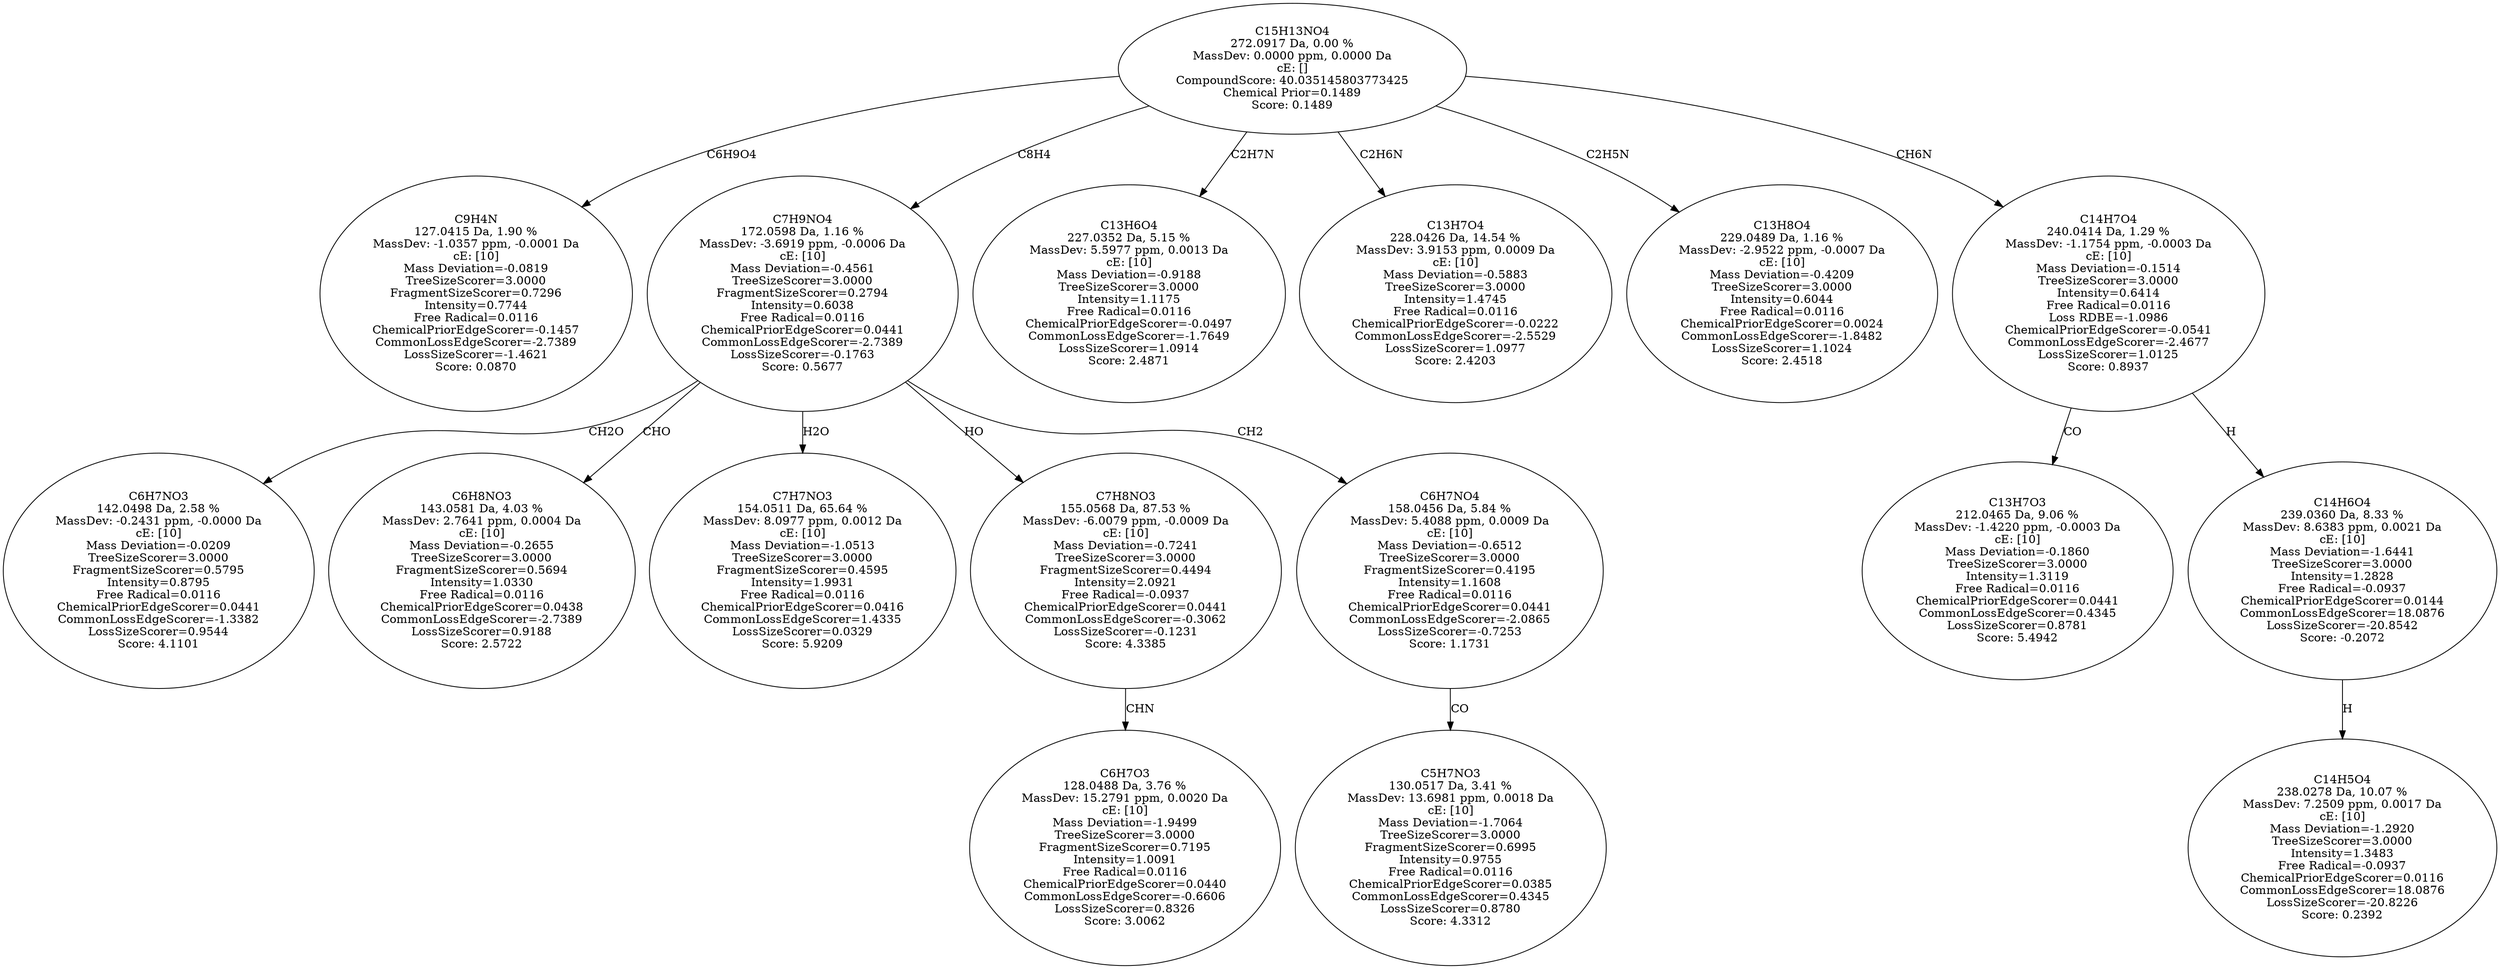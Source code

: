 strict digraph {
v1 [label="C9H4N\n127.0415 Da, 1.90 %\nMassDev: -1.0357 ppm, -0.0001 Da\ncE: [10]\nMass Deviation=-0.0819\nTreeSizeScorer=3.0000\nFragmentSizeScorer=0.7296\nIntensity=0.7744\nFree Radical=0.0116\nChemicalPriorEdgeScorer=-0.1457\nCommonLossEdgeScorer=-2.7389\nLossSizeScorer=-1.4621\nScore: 0.0870"];
v2 [label="C6H7NO3\n142.0498 Da, 2.58 %\nMassDev: -0.2431 ppm, -0.0000 Da\ncE: [10]\nMass Deviation=-0.0209\nTreeSizeScorer=3.0000\nFragmentSizeScorer=0.5795\nIntensity=0.8795\nFree Radical=0.0116\nChemicalPriorEdgeScorer=0.0441\nCommonLossEdgeScorer=-1.3382\nLossSizeScorer=0.9544\nScore: 4.1101"];
v3 [label="C6H8NO3\n143.0581 Da, 4.03 %\nMassDev: 2.7641 ppm, 0.0004 Da\ncE: [10]\nMass Deviation=-0.2655\nTreeSizeScorer=3.0000\nFragmentSizeScorer=0.5694\nIntensity=1.0330\nFree Radical=0.0116\nChemicalPriorEdgeScorer=0.0438\nCommonLossEdgeScorer=-2.7389\nLossSizeScorer=0.9188\nScore: 2.5722"];
v4 [label="C7H7NO3\n154.0511 Da, 65.64 %\nMassDev: 8.0977 ppm, 0.0012 Da\ncE: [10]\nMass Deviation=-1.0513\nTreeSizeScorer=3.0000\nFragmentSizeScorer=0.4595\nIntensity=1.9931\nFree Radical=0.0116\nChemicalPriorEdgeScorer=0.0416\nCommonLossEdgeScorer=1.4335\nLossSizeScorer=0.0329\nScore: 5.9209"];
v5 [label="C6H7O3\n128.0488 Da, 3.76 %\nMassDev: 15.2791 ppm, 0.0020 Da\ncE: [10]\nMass Deviation=-1.9499\nTreeSizeScorer=3.0000\nFragmentSizeScorer=0.7195\nIntensity=1.0091\nFree Radical=0.0116\nChemicalPriorEdgeScorer=0.0440\nCommonLossEdgeScorer=-0.6606\nLossSizeScorer=0.8326\nScore: 3.0062"];
v6 [label="C7H8NO3\n155.0568 Da, 87.53 %\nMassDev: -6.0079 ppm, -0.0009 Da\ncE: [10]\nMass Deviation=-0.7241\nTreeSizeScorer=3.0000\nFragmentSizeScorer=0.4494\nIntensity=2.0921\nFree Radical=-0.0937\nChemicalPriorEdgeScorer=0.0441\nCommonLossEdgeScorer=-0.3062\nLossSizeScorer=-0.1231\nScore: 4.3385"];
v7 [label="C5H7NO3\n130.0517 Da, 3.41 %\nMassDev: 13.6981 ppm, 0.0018 Da\ncE: [10]\nMass Deviation=-1.7064\nTreeSizeScorer=3.0000\nFragmentSizeScorer=0.6995\nIntensity=0.9755\nFree Radical=0.0116\nChemicalPriorEdgeScorer=0.0385\nCommonLossEdgeScorer=0.4345\nLossSizeScorer=0.8780\nScore: 4.3312"];
v8 [label="C6H7NO4\n158.0456 Da, 5.84 %\nMassDev: 5.4088 ppm, 0.0009 Da\ncE: [10]\nMass Deviation=-0.6512\nTreeSizeScorer=3.0000\nFragmentSizeScorer=0.4195\nIntensity=1.1608\nFree Radical=0.0116\nChemicalPriorEdgeScorer=0.0441\nCommonLossEdgeScorer=-2.0865\nLossSizeScorer=-0.7253\nScore: 1.1731"];
v9 [label="C7H9NO4\n172.0598 Da, 1.16 %\nMassDev: -3.6919 ppm, -0.0006 Da\ncE: [10]\nMass Deviation=-0.4561\nTreeSizeScorer=3.0000\nFragmentSizeScorer=0.2794\nIntensity=0.6038\nFree Radical=0.0116\nChemicalPriorEdgeScorer=0.0441\nCommonLossEdgeScorer=-2.7389\nLossSizeScorer=-0.1763\nScore: 0.5677"];
v10 [label="C13H6O4\n227.0352 Da, 5.15 %\nMassDev: 5.5977 ppm, 0.0013 Da\ncE: [10]\nMass Deviation=-0.9188\nTreeSizeScorer=3.0000\nIntensity=1.1175\nFree Radical=0.0116\nChemicalPriorEdgeScorer=-0.0497\nCommonLossEdgeScorer=-1.7649\nLossSizeScorer=1.0914\nScore: 2.4871"];
v11 [label="C13H7O4\n228.0426 Da, 14.54 %\nMassDev: 3.9153 ppm, 0.0009 Da\ncE: [10]\nMass Deviation=-0.5883\nTreeSizeScorer=3.0000\nIntensity=1.4745\nFree Radical=0.0116\nChemicalPriorEdgeScorer=-0.0222\nCommonLossEdgeScorer=-2.5529\nLossSizeScorer=1.0977\nScore: 2.4203"];
v12 [label="C13H8O4\n229.0489 Da, 1.16 %\nMassDev: -2.9522 ppm, -0.0007 Da\ncE: [10]\nMass Deviation=-0.4209\nTreeSizeScorer=3.0000\nIntensity=0.6044\nFree Radical=0.0116\nChemicalPriorEdgeScorer=0.0024\nCommonLossEdgeScorer=-1.8482\nLossSizeScorer=1.1024\nScore: 2.4518"];
v13 [label="C13H7O3\n212.0465 Da, 9.06 %\nMassDev: -1.4220 ppm, -0.0003 Da\ncE: [10]\nMass Deviation=-0.1860\nTreeSizeScorer=3.0000\nIntensity=1.3119\nFree Radical=0.0116\nChemicalPriorEdgeScorer=0.0441\nCommonLossEdgeScorer=0.4345\nLossSizeScorer=0.8781\nScore: 5.4942"];
v14 [label="C14H5O4\n238.0278 Da, 10.07 %\nMassDev: 7.2509 ppm, 0.0017 Da\ncE: [10]\nMass Deviation=-1.2920\nTreeSizeScorer=3.0000\nIntensity=1.3483\nFree Radical=-0.0937\nChemicalPriorEdgeScorer=0.0116\nCommonLossEdgeScorer=18.0876\nLossSizeScorer=-20.8226\nScore: 0.2392"];
v15 [label="C14H6O4\n239.0360 Da, 8.33 %\nMassDev: 8.6383 ppm, 0.0021 Da\ncE: [10]\nMass Deviation=-1.6441\nTreeSizeScorer=3.0000\nIntensity=1.2828\nFree Radical=-0.0937\nChemicalPriorEdgeScorer=0.0144\nCommonLossEdgeScorer=18.0876\nLossSizeScorer=-20.8542\nScore: -0.2072"];
v16 [label="C14H7O4\n240.0414 Da, 1.29 %\nMassDev: -1.1754 ppm, -0.0003 Da\ncE: [10]\nMass Deviation=-0.1514\nTreeSizeScorer=3.0000\nIntensity=0.6414\nFree Radical=0.0116\nLoss RDBE=-1.0986\nChemicalPriorEdgeScorer=-0.0541\nCommonLossEdgeScorer=-2.4677\nLossSizeScorer=1.0125\nScore: 0.8937"];
v17 [label="C15H13NO4\n272.0917 Da, 0.00 %\nMassDev: 0.0000 ppm, 0.0000 Da\ncE: []\nCompoundScore: 40.035145803773425\nChemical Prior=0.1489\nScore: 0.1489"];
v17 -> v1 [label="C6H9O4"];
v9 -> v2 [label="CH2O"];
v9 -> v3 [label="CHO"];
v9 -> v4 [label="H2O"];
v6 -> v5 [label="CHN"];
v9 -> v6 [label="HO"];
v8 -> v7 [label="CO"];
v9 -> v8 [label="CH2"];
v17 -> v9 [label="C8H4"];
v17 -> v10 [label="C2H7N"];
v17 -> v11 [label="C2H6N"];
v17 -> v12 [label="C2H5N"];
v16 -> v13 [label="CO"];
v15 -> v14 [label="H"];
v16 -> v15 [label="H"];
v17 -> v16 [label="CH6N"];
}